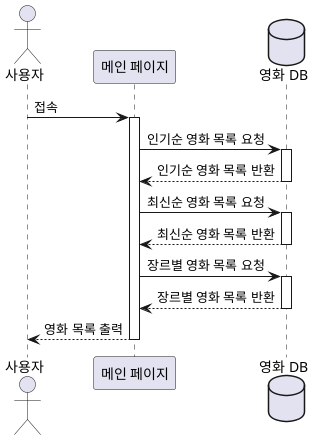 @startuml
actor "사용자" as user
participant "메인 페이지" as mainPage
database "영화 DB" as db

user -> mainPage : 접속
activate mainPage
mainPage -> db : 인기순 영화 목록 요청
activate db
db --> mainPage : 인기순 영화 목록 반환
deactivate db
mainPage -> db : 최신순 영화 목록 요청
activate db
db --> mainPage : 최신순 영화 목록 반환
deactivate db
mainPage -> db : 장르별 영화 목록 요청
activate db
db --> mainPage : 장르별 영화 목록 반환
deactivate db
mainPage --> user : 영화 목록 출력
deactivate mainPage
@enduml